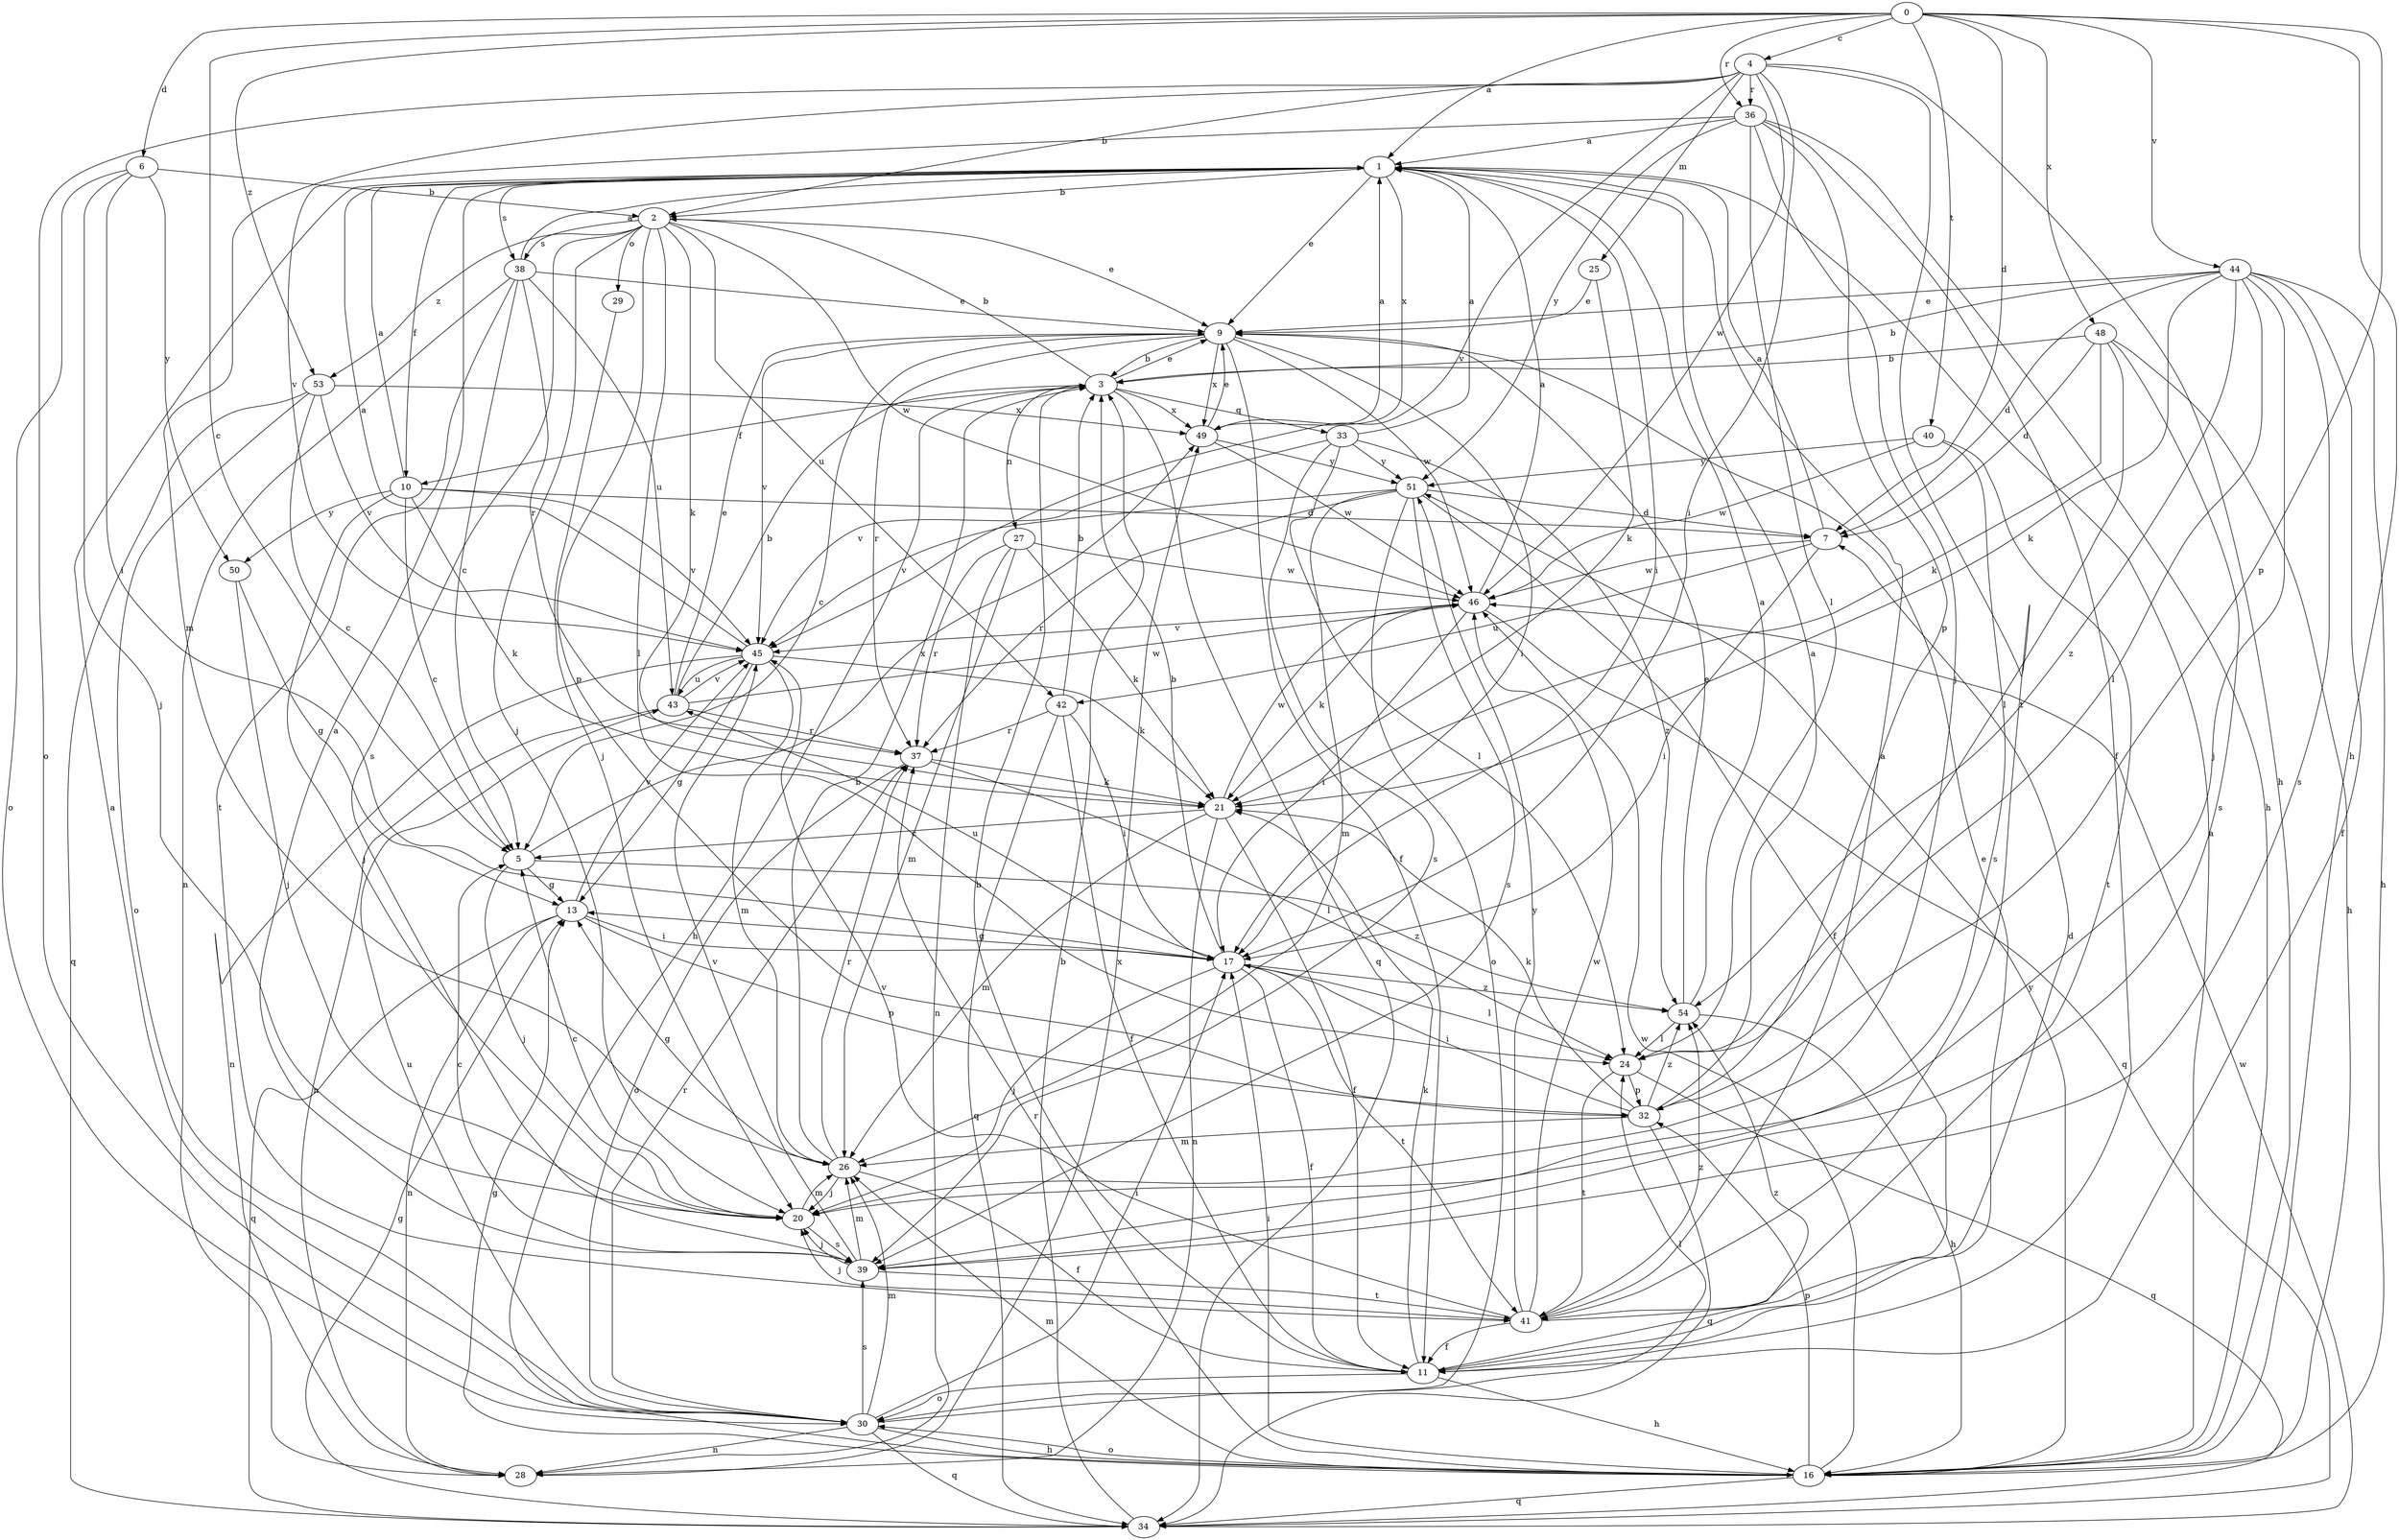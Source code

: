 strict digraph  {
0;
1;
2;
3;
4;
5;
6;
7;
9;
10;
11;
13;
16;
17;
20;
21;
24;
25;
26;
27;
28;
29;
30;
32;
33;
34;
36;
37;
38;
39;
40;
41;
42;
43;
44;
45;
46;
48;
49;
50;
51;
53;
54;
0 -> 1  [label=a];
0 -> 4  [label=c];
0 -> 5  [label=c];
0 -> 6  [label=d];
0 -> 7  [label=d];
0 -> 16  [label=h];
0 -> 32  [label=p];
0 -> 36  [label=r];
0 -> 40  [label=t];
0 -> 44  [label=v];
0 -> 48  [label=x];
0 -> 53  [label=z];
1 -> 2  [label=b];
1 -> 9  [label=e];
1 -> 10  [label=f];
1 -> 17  [label=i];
1 -> 38  [label=s];
1 -> 49  [label=x];
2 -> 9  [label=e];
2 -> 20  [label=j];
2 -> 21  [label=k];
2 -> 24  [label=l];
2 -> 29  [label=o];
2 -> 32  [label=p];
2 -> 38  [label=s];
2 -> 39  [label=s];
2 -> 42  [label=u];
2 -> 46  [label=w];
2 -> 53  [label=z];
3 -> 2  [label=b];
3 -> 9  [label=e];
3 -> 10  [label=f];
3 -> 16  [label=h];
3 -> 27  [label=n];
3 -> 33  [label=q];
3 -> 34  [label=q];
3 -> 49  [label=x];
4 -> 2  [label=b];
4 -> 16  [label=h];
4 -> 17  [label=i];
4 -> 25  [label=m];
4 -> 26  [label=m];
4 -> 30  [label=o];
4 -> 36  [label=r];
4 -> 41  [label=t];
4 -> 45  [label=v];
4 -> 46  [label=w];
5 -> 13  [label=g];
5 -> 20  [label=j];
5 -> 49  [label=x];
5 -> 54  [label=z];
6 -> 2  [label=b];
6 -> 17  [label=i];
6 -> 20  [label=j];
6 -> 30  [label=o];
6 -> 50  [label=y];
7 -> 1  [label=a];
7 -> 17  [label=i];
7 -> 42  [label=u];
7 -> 46  [label=w];
9 -> 3  [label=b];
9 -> 5  [label=c];
9 -> 11  [label=f];
9 -> 17  [label=i];
9 -> 37  [label=r];
9 -> 45  [label=v];
9 -> 46  [label=w];
9 -> 49  [label=x];
10 -> 1  [label=a];
10 -> 5  [label=c];
10 -> 7  [label=d];
10 -> 20  [label=j];
10 -> 21  [label=k];
10 -> 45  [label=v];
10 -> 50  [label=y];
11 -> 3  [label=b];
11 -> 9  [label=e];
11 -> 16  [label=h];
11 -> 21  [label=k];
11 -> 30  [label=o];
11 -> 54  [label=z];
13 -> 17  [label=i];
13 -> 28  [label=n];
13 -> 32  [label=p];
13 -> 34  [label=q];
13 -> 45  [label=v];
16 -> 1  [label=a];
16 -> 13  [label=g];
16 -> 17  [label=i];
16 -> 26  [label=m];
16 -> 30  [label=o];
16 -> 32  [label=p];
16 -> 34  [label=q];
16 -> 37  [label=r];
16 -> 46  [label=w];
16 -> 51  [label=y];
17 -> 3  [label=b];
17 -> 11  [label=f];
17 -> 13  [label=g];
17 -> 20  [label=j];
17 -> 24  [label=l];
17 -> 41  [label=t];
17 -> 43  [label=u];
17 -> 54  [label=z];
20 -> 5  [label=c];
20 -> 26  [label=m];
20 -> 39  [label=s];
21 -> 5  [label=c];
21 -> 11  [label=f];
21 -> 26  [label=m];
21 -> 28  [label=n];
21 -> 46  [label=w];
24 -> 32  [label=p];
24 -> 34  [label=q];
24 -> 41  [label=t];
25 -> 9  [label=e];
25 -> 21  [label=k];
26 -> 3  [label=b];
26 -> 11  [label=f];
26 -> 13  [label=g];
26 -> 20  [label=j];
26 -> 37  [label=r];
27 -> 21  [label=k];
27 -> 26  [label=m];
27 -> 28  [label=n];
27 -> 37  [label=r];
27 -> 46  [label=w];
28 -> 49  [label=x];
29 -> 20  [label=j];
30 -> 1  [label=a];
30 -> 16  [label=h];
30 -> 17  [label=i];
30 -> 24  [label=l];
30 -> 26  [label=m];
30 -> 28  [label=n];
30 -> 34  [label=q];
30 -> 37  [label=r];
30 -> 39  [label=s];
30 -> 43  [label=u];
32 -> 1  [label=a];
32 -> 17  [label=i];
32 -> 21  [label=k];
32 -> 26  [label=m];
32 -> 34  [label=q];
32 -> 54  [label=z];
33 -> 1  [label=a];
33 -> 24  [label=l];
33 -> 39  [label=s];
33 -> 45  [label=v];
33 -> 51  [label=y];
33 -> 54  [label=z];
34 -> 3  [label=b];
34 -> 13  [label=g];
34 -> 46  [label=w];
36 -> 1  [label=a];
36 -> 11  [label=f];
36 -> 16  [label=h];
36 -> 20  [label=j];
36 -> 24  [label=l];
36 -> 32  [label=p];
36 -> 45  [label=v];
36 -> 51  [label=y];
37 -> 21  [label=k];
37 -> 24  [label=l];
37 -> 30  [label=o];
38 -> 1  [label=a];
38 -> 5  [label=c];
38 -> 9  [label=e];
38 -> 28  [label=n];
38 -> 37  [label=r];
38 -> 41  [label=t];
38 -> 43  [label=u];
39 -> 1  [label=a];
39 -> 5  [label=c];
39 -> 20  [label=j];
39 -> 26  [label=m];
39 -> 41  [label=t];
39 -> 45  [label=v];
40 -> 39  [label=s];
40 -> 41  [label=t];
40 -> 46  [label=w];
40 -> 51  [label=y];
41 -> 1  [label=a];
41 -> 7  [label=d];
41 -> 11  [label=f];
41 -> 20  [label=j];
41 -> 45  [label=v];
41 -> 46  [label=w];
41 -> 51  [label=y];
41 -> 54  [label=z];
42 -> 3  [label=b];
42 -> 11  [label=f];
42 -> 17  [label=i];
42 -> 34  [label=q];
42 -> 37  [label=r];
43 -> 3  [label=b];
43 -> 9  [label=e];
43 -> 28  [label=n];
43 -> 37  [label=r];
43 -> 45  [label=v];
43 -> 46  [label=w];
44 -> 3  [label=b];
44 -> 7  [label=d];
44 -> 9  [label=e];
44 -> 11  [label=f];
44 -> 16  [label=h];
44 -> 20  [label=j];
44 -> 21  [label=k];
44 -> 24  [label=l];
44 -> 39  [label=s];
44 -> 54  [label=z];
45 -> 1  [label=a];
45 -> 13  [label=g];
45 -> 21  [label=k];
45 -> 26  [label=m];
45 -> 28  [label=n];
45 -> 43  [label=u];
46 -> 1  [label=a];
46 -> 17  [label=i];
46 -> 21  [label=k];
46 -> 34  [label=q];
46 -> 45  [label=v];
48 -> 3  [label=b];
48 -> 7  [label=d];
48 -> 16  [label=h];
48 -> 21  [label=k];
48 -> 24  [label=l];
48 -> 39  [label=s];
49 -> 1  [label=a];
49 -> 9  [label=e];
49 -> 46  [label=w];
49 -> 51  [label=y];
50 -> 13  [label=g];
50 -> 20  [label=j];
51 -> 7  [label=d];
51 -> 11  [label=f];
51 -> 26  [label=m];
51 -> 30  [label=o];
51 -> 37  [label=r];
51 -> 39  [label=s];
51 -> 45  [label=v];
53 -> 5  [label=c];
53 -> 30  [label=o];
53 -> 34  [label=q];
53 -> 45  [label=v];
53 -> 49  [label=x];
54 -> 1  [label=a];
54 -> 9  [label=e];
54 -> 16  [label=h];
54 -> 24  [label=l];
}
